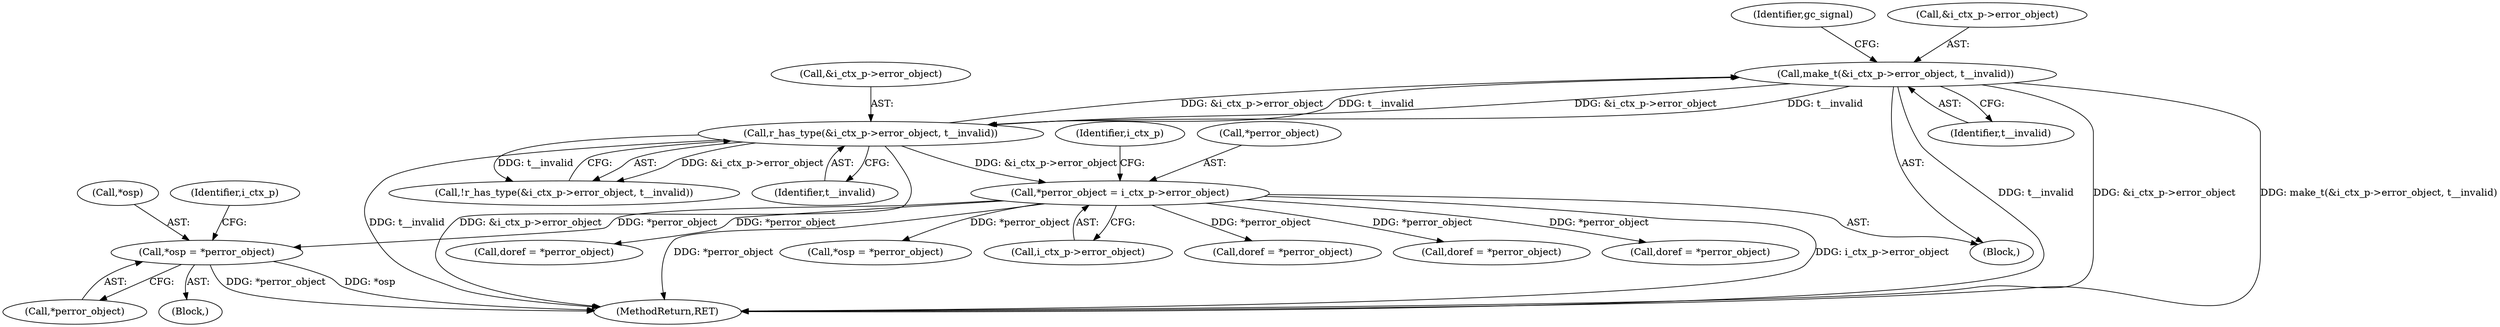 digraph "0_ghostscript_a6807394bd94b708be24758287b606154daaaed9@pointer" {
"1000701" [label="(Call,*osp = *perror_object)"];
"1000248" [label="(Call,*perror_object = i_ctx_p->error_object)"];
"1000241" [label="(Call,r_has_type(&i_ctx_p->error_object, t__invalid))"];
"1000254" [label="(Call,make_t(&i_ctx_p->error_object, t__invalid))"];
"1000701" [label="(Call,*osp = *perror_object)"];
"1000707" [label="(Identifier,i_ctx_p)"];
"1000257" [label="(Identifier,i_ctx_p)"];
"1000696" [label="(Call,*osp = *perror_object)"];
"1000254" [label="(Call,make_t(&i_ctx_p->error_object, t__invalid))"];
"1000262" [label="(Identifier,gc_signal)"];
"1000251" [label="(Call,i_ctx_p->error_object)"];
"1000255" [label="(Call,&i_ctx_p->error_object)"];
"1000611" [label="(Call,doref = *perror_object)"];
"1000702" [label="(Call,*osp)"];
"1000557" [label="(Call,doref = *perror_object)"];
"1000248" [label="(Call,*perror_object = i_ctx_p->error_object)"];
"1000241" [label="(Call,r_has_type(&i_ctx_p->error_object, t__invalid))"];
"1000240" [label="(Call,!r_has_type(&i_ctx_p->error_object, t__invalid))"];
"1000826" [label="(MethodReturn,RET)"];
"1000704" [label="(Call,*perror_object)"];
"1000437" [label="(Call,doref = *perror_object)"];
"1000259" [label="(Identifier,t__invalid)"];
"1000242" [label="(Call,&i_ctx_p->error_object)"];
"1000329" [label="(Call,doref = *perror_object)"];
"1000139" [label="(Block,)"];
"1000247" [label="(Block,)"];
"1000249" [label="(Call,*perror_object)"];
"1000246" [label="(Identifier,t__invalid)"];
"1000701" -> "1000139"  [label="AST: "];
"1000701" -> "1000704"  [label="CFG: "];
"1000702" -> "1000701"  [label="AST: "];
"1000704" -> "1000701"  [label="AST: "];
"1000707" -> "1000701"  [label="CFG: "];
"1000701" -> "1000826"  [label="DDG: *osp"];
"1000701" -> "1000826"  [label="DDG: *perror_object"];
"1000248" -> "1000701"  [label="DDG: *perror_object"];
"1000248" -> "1000247"  [label="AST: "];
"1000248" -> "1000251"  [label="CFG: "];
"1000249" -> "1000248"  [label="AST: "];
"1000251" -> "1000248"  [label="AST: "];
"1000257" -> "1000248"  [label="CFG: "];
"1000248" -> "1000826"  [label="DDG: i_ctx_p->error_object"];
"1000248" -> "1000826"  [label="DDG: *perror_object"];
"1000241" -> "1000248"  [label="DDG: &i_ctx_p->error_object"];
"1000248" -> "1000329"  [label="DDG: *perror_object"];
"1000248" -> "1000437"  [label="DDG: *perror_object"];
"1000248" -> "1000557"  [label="DDG: *perror_object"];
"1000248" -> "1000611"  [label="DDG: *perror_object"];
"1000248" -> "1000696"  [label="DDG: *perror_object"];
"1000241" -> "1000240"  [label="AST: "];
"1000241" -> "1000246"  [label="CFG: "];
"1000242" -> "1000241"  [label="AST: "];
"1000246" -> "1000241"  [label="AST: "];
"1000240" -> "1000241"  [label="CFG: "];
"1000241" -> "1000826"  [label="DDG: &i_ctx_p->error_object"];
"1000241" -> "1000826"  [label="DDG: t__invalid"];
"1000241" -> "1000240"  [label="DDG: &i_ctx_p->error_object"];
"1000241" -> "1000240"  [label="DDG: t__invalid"];
"1000254" -> "1000241"  [label="DDG: &i_ctx_p->error_object"];
"1000254" -> "1000241"  [label="DDG: t__invalid"];
"1000241" -> "1000254"  [label="DDG: &i_ctx_p->error_object"];
"1000241" -> "1000254"  [label="DDG: t__invalid"];
"1000254" -> "1000247"  [label="AST: "];
"1000254" -> "1000259"  [label="CFG: "];
"1000255" -> "1000254"  [label="AST: "];
"1000259" -> "1000254"  [label="AST: "];
"1000262" -> "1000254"  [label="CFG: "];
"1000254" -> "1000826"  [label="DDG: t__invalid"];
"1000254" -> "1000826"  [label="DDG: &i_ctx_p->error_object"];
"1000254" -> "1000826"  [label="DDG: make_t(&i_ctx_p->error_object, t__invalid)"];
}
